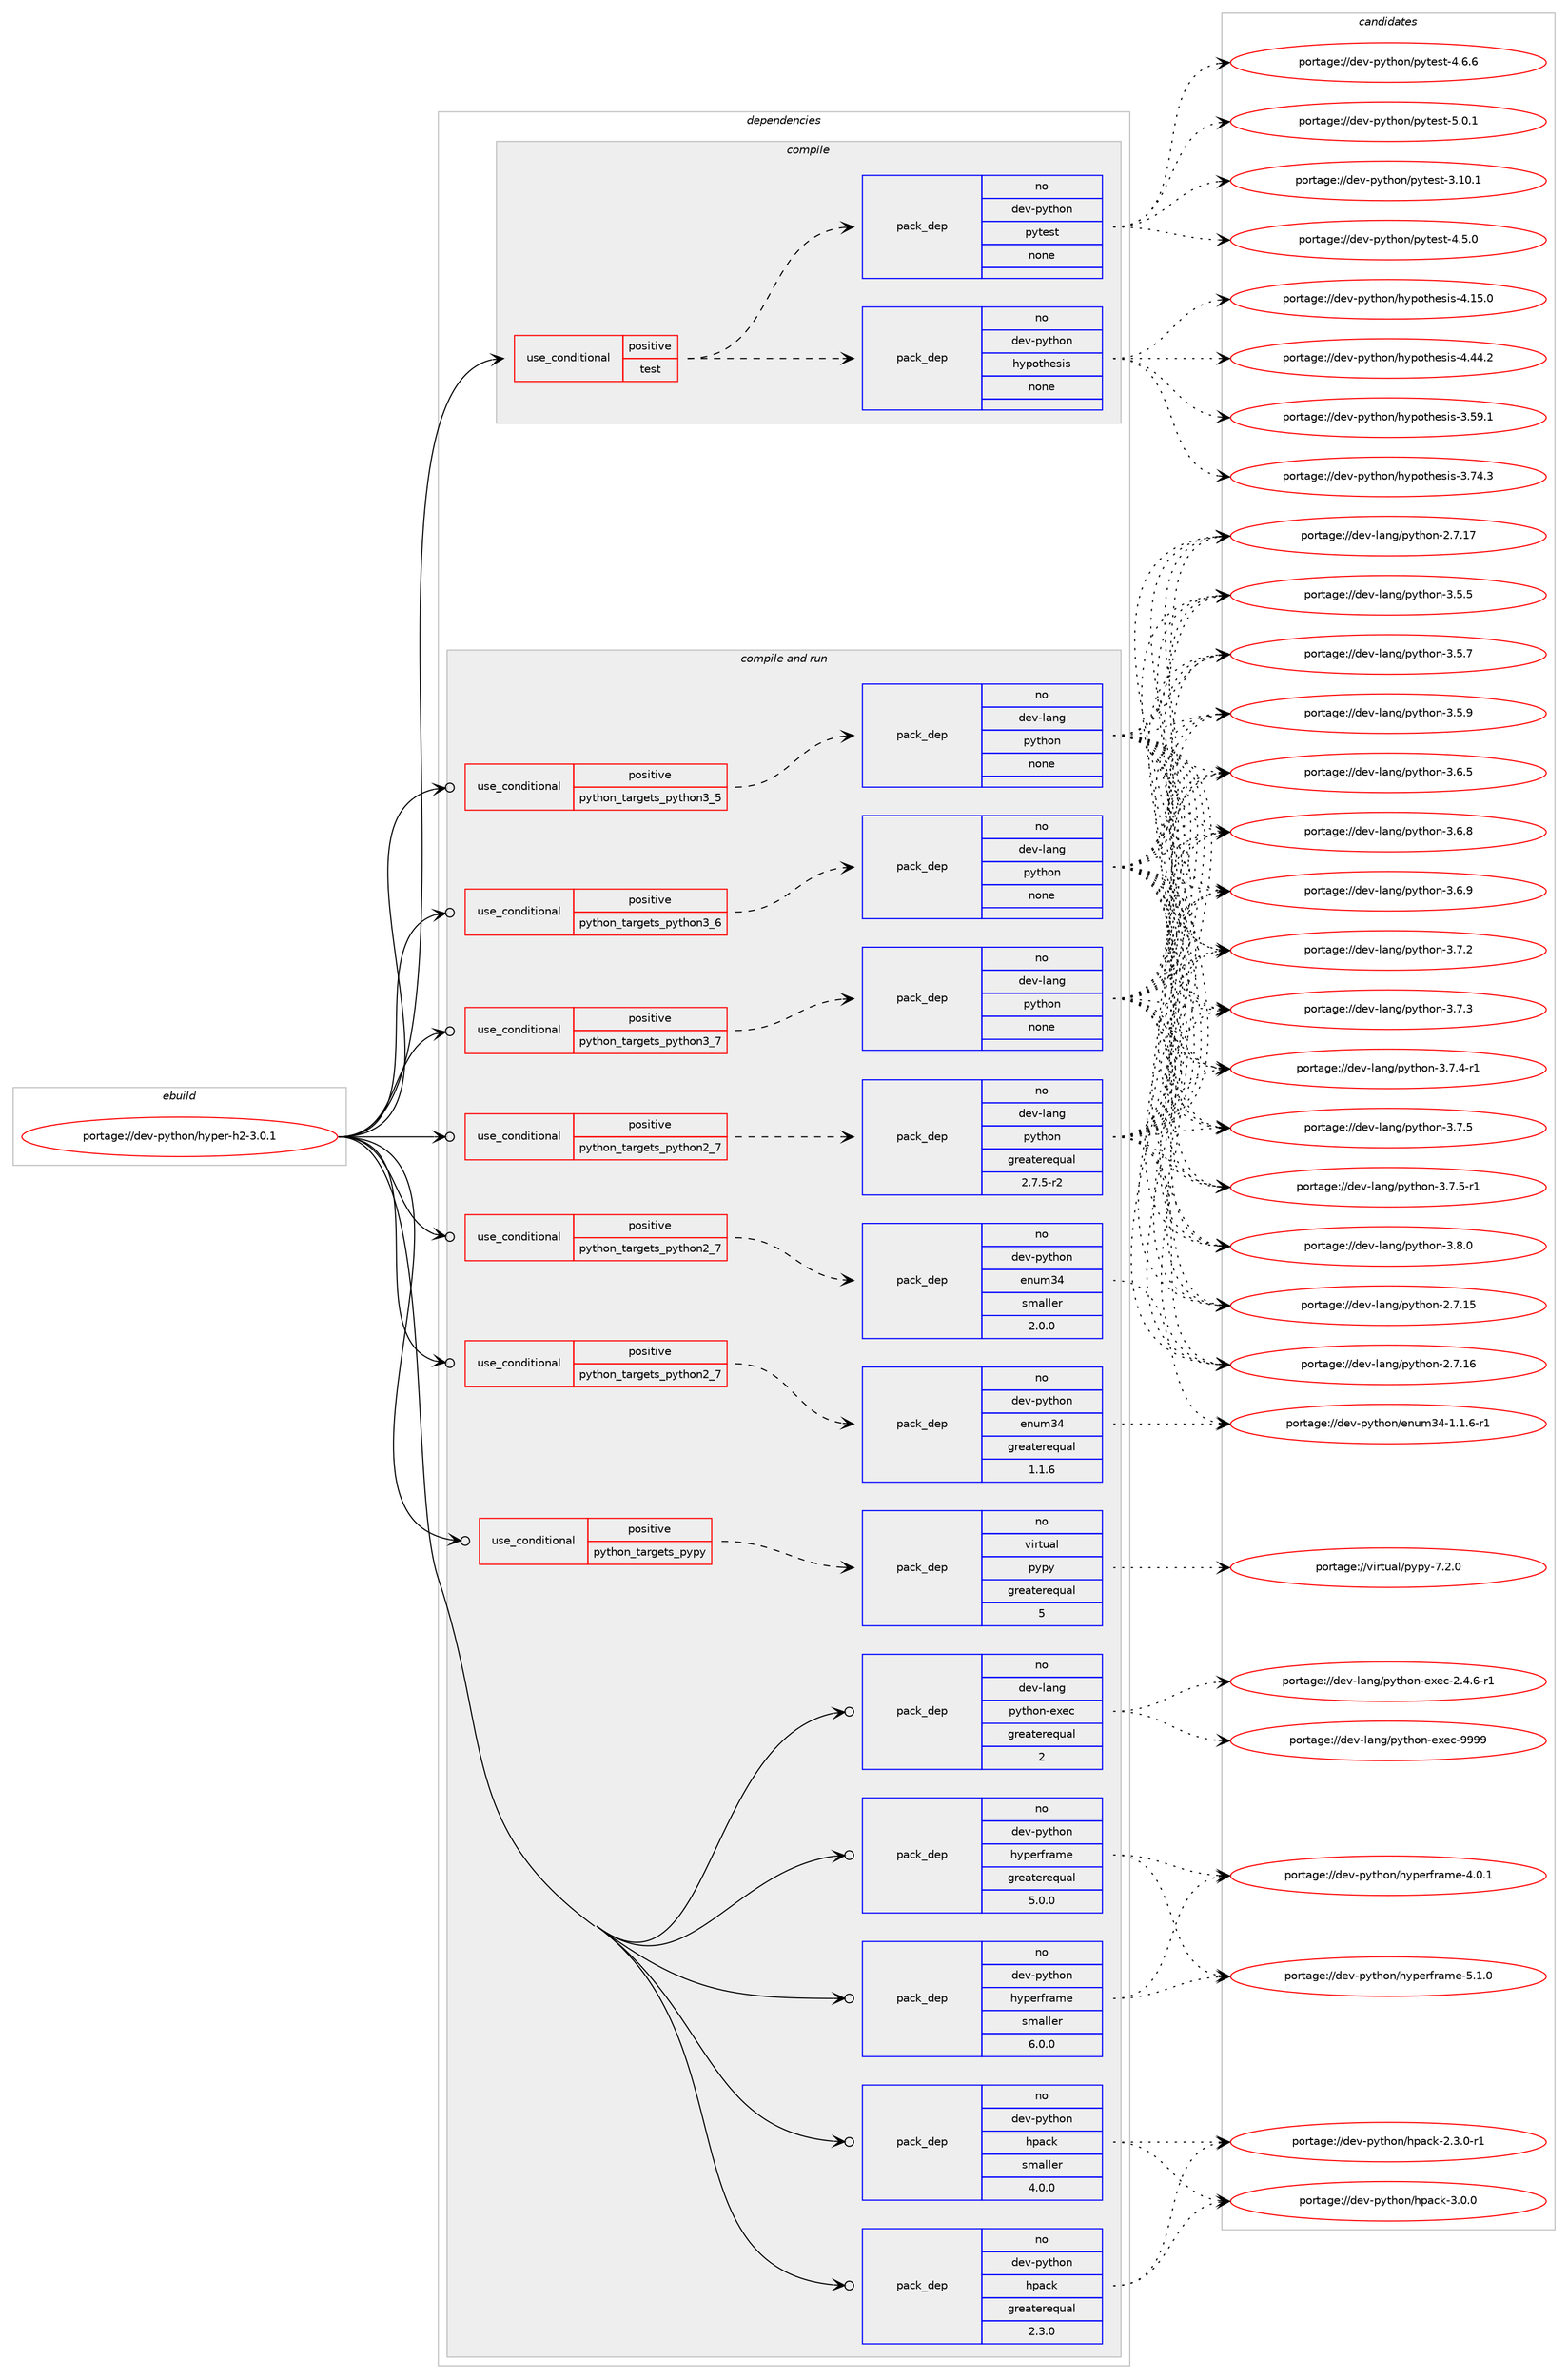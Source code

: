 digraph prolog {

# *************
# Graph options
# *************

newrank=true;
concentrate=true;
compound=true;
graph [rankdir=LR,fontname=Helvetica,fontsize=10,ranksep=1.5];#, ranksep=2.5, nodesep=0.2];
edge  [arrowhead=vee];
node  [fontname=Helvetica,fontsize=10];

# **********
# The ebuild
# **********

subgraph cluster_leftcol {
color=gray;
rank=same;
label=<<i>ebuild</i>>;
id [label="portage://dev-python/hyper-h2-3.0.1", color=red, width=4, href="../dev-python/hyper-h2-3.0.1.svg"];
}

# ****************
# The dependencies
# ****************

subgraph cluster_midcol {
color=gray;
label=<<i>dependencies</i>>;
subgraph cluster_compile {
fillcolor="#eeeeee";
style=filled;
label=<<i>compile</i>>;
subgraph cond29880 {
dependency143688 [label=<<TABLE BORDER="0" CELLBORDER="1" CELLSPACING="0" CELLPADDING="4"><TR><TD ROWSPAN="3" CELLPADDING="10">use_conditional</TD></TR><TR><TD>positive</TD></TR><TR><TD>test</TD></TR></TABLE>>, shape=none, color=red];
subgraph pack110488 {
dependency143689 [label=<<TABLE BORDER="0" CELLBORDER="1" CELLSPACING="0" CELLPADDING="4" WIDTH="220"><TR><TD ROWSPAN="6" CELLPADDING="30">pack_dep</TD></TR><TR><TD WIDTH="110">no</TD></TR><TR><TD>dev-python</TD></TR><TR><TD>hypothesis</TD></TR><TR><TD>none</TD></TR><TR><TD></TD></TR></TABLE>>, shape=none, color=blue];
}
dependency143688:e -> dependency143689:w [weight=20,style="dashed",arrowhead="vee"];
subgraph pack110489 {
dependency143690 [label=<<TABLE BORDER="0" CELLBORDER="1" CELLSPACING="0" CELLPADDING="4" WIDTH="220"><TR><TD ROWSPAN="6" CELLPADDING="30">pack_dep</TD></TR><TR><TD WIDTH="110">no</TD></TR><TR><TD>dev-python</TD></TR><TR><TD>pytest</TD></TR><TR><TD>none</TD></TR><TR><TD></TD></TR></TABLE>>, shape=none, color=blue];
}
dependency143688:e -> dependency143690:w [weight=20,style="dashed",arrowhead="vee"];
}
id:e -> dependency143688:w [weight=20,style="solid",arrowhead="vee"];
}
subgraph cluster_compileandrun {
fillcolor="#eeeeee";
style=filled;
label=<<i>compile and run</i>>;
subgraph cond29881 {
dependency143691 [label=<<TABLE BORDER="0" CELLBORDER="1" CELLSPACING="0" CELLPADDING="4"><TR><TD ROWSPAN="3" CELLPADDING="10">use_conditional</TD></TR><TR><TD>positive</TD></TR><TR><TD>python_targets_pypy</TD></TR></TABLE>>, shape=none, color=red];
subgraph pack110490 {
dependency143692 [label=<<TABLE BORDER="0" CELLBORDER="1" CELLSPACING="0" CELLPADDING="4" WIDTH="220"><TR><TD ROWSPAN="6" CELLPADDING="30">pack_dep</TD></TR><TR><TD WIDTH="110">no</TD></TR><TR><TD>virtual</TD></TR><TR><TD>pypy</TD></TR><TR><TD>greaterequal</TD></TR><TR><TD>5</TD></TR></TABLE>>, shape=none, color=blue];
}
dependency143691:e -> dependency143692:w [weight=20,style="dashed",arrowhead="vee"];
}
id:e -> dependency143691:w [weight=20,style="solid",arrowhead="odotvee"];
subgraph cond29882 {
dependency143693 [label=<<TABLE BORDER="0" CELLBORDER="1" CELLSPACING="0" CELLPADDING="4"><TR><TD ROWSPAN="3" CELLPADDING="10">use_conditional</TD></TR><TR><TD>positive</TD></TR><TR><TD>python_targets_python2_7</TD></TR></TABLE>>, shape=none, color=red];
subgraph pack110491 {
dependency143694 [label=<<TABLE BORDER="0" CELLBORDER="1" CELLSPACING="0" CELLPADDING="4" WIDTH="220"><TR><TD ROWSPAN="6" CELLPADDING="30">pack_dep</TD></TR><TR><TD WIDTH="110">no</TD></TR><TR><TD>dev-lang</TD></TR><TR><TD>python</TD></TR><TR><TD>greaterequal</TD></TR><TR><TD>2.7.5-r2</TD></TR></TABLE>>, shape=none, color=blue];
}
dependency143693:e -> dependency143694:w [weight=20,style="dashed",arrowhead="vee"];
}
id:e -> dependency143693:w [weight=20,style="solid",arrowhead="odotvee"];
subgraph cond29883 {
dependency143695 [label=<<TABLE BORDER="0" CELLBORDER="1" CELLSPACING="0" CELLPADDING="4"><TR><TD ROWSPAN="3" CELLPADDING="10">use_conditional</TD></TR><TR><TD>positive</TD></TR><TR><TD>python_targets_python2_7</TD></TR></TABLE>>, shape=none, color=red];
subgraph pack110492 {
dependency143696 [label=<<TABLE BORDER="0" CELLBORDER="1" CELLSPACING="0" CELLPADDING="4" WIDTH="220"><TR><TD ROWSPAN="6" CELLPADDING="30">pack_dep</TD></TR><TR><TD WIDTH="110">no</TD></TR><TR><TD>dev-python</TD></TR><TR><TD>enum34</TD></TR><TR><TD>greaterequal</TD></TR><TR><TD>1.1.6</TD></TR></TABLE>>, shape=none, color=blue];
}
dependency143695:e -> dependency143696:w [weight=20,style="dashed",arrowhead="vee"];
}
id:e -> dependency143695:w [weight=20,style="solid",arrowhead="odotvee"];
subgraph cond29884 {
dependency143697 [label=<<TABLE BORDER="0" CELLBORDER="1" CELLSPACING="0" CELLPADDING="4"><TR><TD ROWSPAN="3" CELLPADDING="10">use_conditional</TD></TR><TR><TD>positive</TD></TR><TR><TD>python_targets_python2_7</TD></TR></TABLE>>, shape=none, color=red];
subgraph pack110493 {
dependency143698 [label=<<TABLE BORDER="0" CELLBORDER="1" CELLSPACING="0" CELLPADDING="4" WIDTH="220"><TR><TD ROWSPAN="6" CELLPADDING="30">pack_dep</TD></TR><TR><TD WIDTH="110">no</TD></TR><TR><TD>dev-python</TD></TR><TR><TD>enum34</TD></TR><TR><TD>smaller</TD></TR><TR><TD>2.0.0</TD></TR></TABLE>>, shape=none, color=blue];
}
dependency143697:e -> dependency143698:w [weight=20,style="dashed",arrowhead="vee"];
}
id:e -> dependency143697:w [weight=20,style="solid",arrowhead="odotvee"];
subgraph cond29885 {
dependency143699 [label=<<TABLE BORDER="0" CELLBORDER="1" CELLSPACING="0" CELLPADDING="4"><TR><TD ROWSPAN="3" CELLPADDING="10">use_conditional</TD></TR><TR><TD>positive</TD></TR><TR><TD>python_targets_python3_5</TD></TR></TABLE>>, shape=none, color=red];
subgraph pack110494 {
dependency143700 [label=<<TABLE BORDER="0" CELLBORDER="1" CELLSPACING="0" CELLPADDING="4" WIDTH="220"><TR><TD ROWSPAN="6" CELLPADDING="30">pack_dep</TD></TR><TR><TD WIDTH="110">no</TD></TR><TR><TD>dev-lang</TD></TR><TR><TD>python</TD></TR><TR><TD>none</TD></TR><TR><TD></TD></TR></TABLE>>, shape=none, color=blue];
}
dependency143699:e -> dependency143700:w [weight=20,style="dashed",arrowhead="vee"];
}
id:e -> dependency143699:w [weight=20,style="solid",arrowhead="odotvee"];
subgraph cond29886 {
dependency143701 [label=<<TABLE BORDER="0" CELLBORDER="1" CELLSPACING="0" CELLPADDING="4"><TR><TD ROWSPAN="3" CELLPADDING="10">use_conditional</TD></TR><TR><TD>positive</TD></TR><TR><TD>python_targets_python3_6</TD></TR></TABLE>>, shape=none, color=red];
subgraph pack110495 {
dependency143702 [label=<<TABLE BORDER="0" CELLBORDER="1" CELLSPACING="0" CELLPADDING="4" WIDTH="220"><TR><TD ROWSPAN="6" CELLPADDING="30">pack_dep</TD></TR><TR><TD WIDTH="110">no</TD></TR><TR><TD>dev-lang</TD></TR><TR><TD>python</TD></TR><TR><TD>none</TD></TR><TR><TD></TD></TR></TABLE>>, shape=none, color=blue];
}
dependency143701:e -> dependency143702:w [weight=20,style="dashed",arrowhead="vee"];
}
id:e -> dependency143701:w [weight=20,style="solid",arrowhead="odotvee"];
subgraph cond29887 {
dependency143703 [label=<<TABLE BORDER="0" CELLBORDER="1" CELLSPACING="0" CELLPADDING="4"><TR><TD ROWSPAN="3" CELLPADDING="10">use_conditional</TD></TR><TR><TD>positive</TD></TR><TR><TD>python_targets_python3_7</TD></TR></TABLE>>, shape=none, color=red];
subgraph pack110496 {
dependency143704 [label=<<TABLE BORDER="0" CELLBORDER="1" CELLSPACING="0" CELLPADDING="4" WIDTH="220"><TR><TD ROWSPAN="6" CELLPADDING="30">pack_dep</TD></TR><TR><TD WIDTH="110">no</TD></TR><TR><TD>dev-lang</TD></TR><TR><TD>python</TD></TR><TR><TD>none</TD></TR><TR><TD></TD></TR></TABLE>>, shape=none, color=blue];
}
dependency143703:e -> dependency143704:w [weight=20,style="dashed",arrowhead="vee"];
}
id:e -> dependency143703:w [weight=20,style="solid",arrowhead="odotvee"];
subgraph pack110497 {
dependency143705 [label=<<TABLE BORDER="0" CELLBORDER="1" CELLSPACING="0" CELLPADDING="4" WIDTH="220"><TR><TD ROWSPAN="6" CELLPADDING="30">pack_dep</TD></TR><TR><TD WIDTH="110">no</TD></TR><TR><TD>dev-lang</TD></TR><TR><TD>python-exec</TD></TR><TR><TD>greaterequal</TD></TR><TR><TD>2</TD></TR></TABLE>>, shape=none, color=blue];
}
id:e -> dependency143705:w [weight=20,style="solid",arrowhead="odotvee"];
subgraph pack110498 {
dependency143706 [label=<<TABLE BORDER="0" CELLBORDER="1" CELLSPACING="0" CELLPADDING="4" WIDTH="220"><TR><TD ROWSPAN="6" CELLPADDING="30">pack_dep</TD></TR><TR><TD WIDTH="110">no</TD></TR><TR><TD>dev-python</TD></TR><TR><TD>hpack</TD></TR><TR><TD>greaterequal</TD></TR><TR><TD>2.3.0</TD></TR></TABLE>>, shape=none, color=blue];
}
id:e -> dependency143706:w [weight=20,style="solid",arrowhead="odotvee"];
subgraph pack110499 {
dependency143707 [label=<<TABLE BORDER="0" CELLBORDER="1" CELLSPACING="0" CELLPADDING="4" WIDTH="220"><TR><TD ROWSPAN="6" CELLPADDING="30">pack_dep</TD></TR><TR><TD WIDTH="110">no</TD></TR><TR><TD>dev-python</TD></TR><TR><TD>hpack</TD></TR><TR><TD>smaller</TD></TR><TR><TD>4.0.0</TD></TR></TABLE>>, shape=none, color=blue];
}
id:e -> dependency143707:w [weight=20,style="solid",arrowhead="odotvee"];
subgraph pack110500 {
dependency143708 [label=<<TABLE BORDER="0" CELLBORDER="1" CELLSPACING="0" CELLPADDING="4" WIDTH="220"><TR><TD ROWSPAN="6" CELLPADDING="30">pack_dep</TD></TR><TR><TD WIDTH="110">no</TD></TR><TR><TD>dev-python</TD></TR><TR><TD>hyperframe</TD></TR><TR><TD>greaterequal</TD></TR><TR><TD>5.0.0</TD></TR></TABLE>>, shape=none, color=blue];
}
id:e -> dependency143708:w [weight=20,style="solid",arrowhead="odotvee"];
subgraph pack110501 {
dependency143709 [label=<<TABLE BORDER="0" CELLBORDER="1" CELLSPACING="0" CELLPADDING="4" WIDTH="220"><TR><TD ROWSPAN="6" CELLPADDING="30">pack_dep</TD></TR><TR><TD WIDTH="110">no</TD></TR><TR><TD>dev-python</TD></TR><TR><TD>hyperframe</TD></TR><TR><TD>smaller</TD></TR><TR><TD>6.0.0</TD></TR></TABLE>>, shape=none, color=blue];
}
id:e -> dependency143709:w [weight=20,style="solid",arrowhead="odotvee"];
}
subgraph cluster_run {
fillcolor="#eeeeee";
style=filled;
label=<<i>run</i>>;
}
}

# **************
# The candidates
# **************

subgraph cluster_choices {
rank=same;
color=gray;
label=<<i>candidates</i>>;

subgraph choice110488 {
color=black;
nodesep=1;
choiceportage100101118451121211161041111104710412111211111610410111510511545514653574649 [label="portage://dev-python/hypothesis-3.59.1", color=red, width=4,href="../dev-python/hypothesis-3.59.1.svg"];
choiceportage100101118451121211161041111104710412111211111610410111510511545514655524651 [label="portage://dev-python/hypothesis-3.74.3", color=red, width=4,href="../dev-python/hypothesis-3.74.3.svg"];
choiceportage100101118451121211161041111104710412111211111610410111510511545524649534648 [label="portage://dev-python/hypothesis-4.15.0", color=red, width=4,href="../dev-python/hypothesis-4.15.0.svg"];
choiceportage100101118451121211161041111104710412111211111610410111510511545524652524650 [label="portage://dev-python/hypothesis-4.44.2", color=red, width=4,href="../dev-python/hypothesis-4.44.2.svg"];
dependency143689:e -> choiceportage100101118451121211161041111104710412111211111610410111510511545514653574649:w [style=dotted,weight="100"];
dependency143689:e -> choiceportage100101118451121211161041111104710412111211111610410111510511545514655524651:w [style=dotted,weight="100"];
dependency143689:e -> choiceportage100101118451121211161041111104710412111211111610410111510511545524649534648:w [style=dotted,weight="100"];
dependency143689:e -> choiceportage100101118451121211161041111104710412111211111610410111510511545524652524650:w [style=dotted,weight="100"];
}
subgraph choice110489 {
color=black;
nodesep=1;
choiceportage100101118451121211161041111104711212111610111511645514649484649 [label="portage://dev-python/pytest-3.10.1", color=red, width=4,href="../dev-python/pytest-3.10.1.svg"];
choiceportage1001011184511212111610411111047112121116101115116455246534648 [label="portage://dev-python/pytest-4.5.0", color=red, width=4,href="../dev-python/pytest-4.5.0.svg"];
choiceportage1001011184511212111610411111047112121116101115116455246544654 [label="portage://dev-python/pytest-4.6.6", color=red, width=4,href="../dev-python/pytest-4.6.6.svg"];
choiceportage1001011184511212111610411111047112121116101115116455346484649 [label="portage://dev-python/pytest-5.0.1", color=red, width=4,href="../dev-python/pytest-5.0.1.svg"];
dependency143690:e -> choiceportage100101118451121211161041111104711212111610111511645514649484649:w [style=dotted,weight="100"];
dependency143690:e -> choiceportage1001011184511212111610411111047112121116101115116455246534648:w [style=dotted,weight="100"];
dependency143690:e -> choiceportage1001011184511212111610411111047112121116101115116455246544654:w [style=dotted,weight="100"];
dependency143690:e -> choiceportage1001011184511212111610411111047112121116101115116455346484649:w [style=dotted,weight="100"];
}
subgraph choice110490 {
color=black;
nodesep=1;
choiceportage1181051141161179710847112121112121455546504648 [label="portage://virtual/pypy-7.2.0", color=red, width=4,href="../virtual/pypy-7.2.0.svg"];
dependency143692:e -> choiceportage1181051141161179710847112121112121455546504648:w [style=dotted,weight="100"];
}
subgraph choice110491 {
color=black;
nodesep=1;
choiceportage10010111845108971101034711212111610411111045504655464953 [label="portage://dev-lang/python-2.7.15", color=red, width=4,href="../dev-lang/python-2.7.15.svg"];
choiceportage10010111845108971101034711212111610411111045504655464954 [label="portage://dev-lang/python-2.7.16", color=red, width=4,href="../dev-lang/python-2.7.16.svg"];
choiceportage10010111845108971101034711212111610411111045504655464955 [label="portage://dev-lang/python-2.7.17", color=red, width=4,href="../dev-lang/python-2.7.17.svg"];
choiceportage100101118451089711010347112121116104111110455146534653 [label="portage://dev-lang/python-3.5.5", color=red, width=4,href="../dev-lang/python-3.5.5.svg"];
choiceportage100101118451089711010347112121116104111110455146534655 [label="portage://dev-lang/python-3.5.7", color=red, width=4,href="../dev-lang/python-3.5.7.svg"];
choiceportage100101118451089711010347112121116104111110455146534657 [label="portage://dev-lang/python-3.5.9", color=red, width=4,href="../dev-lang/python-3.5.9.svg"];
choiceportage100101118451089711010347112121116104111110455146544653 [label="portage://dev-lang/python-3.6.5", color=red, width=4,href="../dev-lang/python-3.6.5.svg"];
choiceportage100101118451089711010347112121116104111110455146544656 [label="portage://dev-lang/python-3.6.8", color=red, width=4,href="../dev-lang/python-3.6.8.svg"];
choiceportage100101118451089711010347112121116104111110455146544657 [label="portage://dev-lang/python-3.6.9", color=red, width=4,href="../dev-lang/python-3.6.9.svg"];
choiceportage100101118451089711010347112121116104111110455146554650 [label="portage://dev-lang/python-3.7.2", color=red, width=4,href="../dev-lang/python-3.7.2.svg"];
choiceportage100101118451089711010347112121116104111110455146554651 [label="portage://dev-lang/python-3.7.3", color=red, width=4,href="../dev-lang/python-3.7.3.svg"];
choiceportage1001011184510897110103471121211161041111104551465546524511449 [label="portage://dev-lang/python-3.7.4-r1", color=red, width=4,href="../dev-lang/python-3.7.4-r1.svg"];
choiceportage100101118451089711010347112121116104111110455146554653 [label="portage://dev-lang/python-3.7.5", color=red, width=4,href="../dev-lang/python-3.7.5.svg"];
choiceportage1001011184510897110103471121211161041111104551465546534511449 [label="portage://dev-lang/python-3.7.5-r1", color=red, width=4,href="../dev-lang/python-3.7.5-r1.svg"];
choiceportage100101118451089711010347112121116104111110455146564648 [label="portage://dev-lang/python-3.8.0", color=red, width=4,href="../dev-lang/python-3.8.0.svg"];
dependency143694:e -> choiceportage10010111845108971101034711212111610411111045504655464953:w [style=dotted,weight="100"];
dependency143694:e -> choiceportage10010111845108971101034711212111610411111045504655464954:w [style=dotted,weight="100"];
dependency143694:e -> choiceportage10010111845108971101034711212111610411111045504655464955:w [style=dotted,weight="100"];
dependency143694:e -> choiceportage100101118451089711010347112121116104111110455146534653:w [style=dotted,weight="100"];
dependency143694:e -> choiceportage100101118451089711010347112121116104111110455146534655:w [style=dotted,weight="100"];
dependency143694:e -> choiceportage100101118451089711010347112121116104111110455146534657:w [style=dotted,weight="100"];
dependency143694:e -> choiceportage100101118451089711010347112121116104111110455146544653:w [style=dotted,weight="100"];
dependency143694:e -> choiceportage100101118451089711010347112121116104111110455146544656:w [style=dotted,weight="100"];
dependency143694:e -> choiceportage100101118451089711010347112121116104111110455146544657:w [style=dotted,weight="100"];
dependency143694:e -> choiceportage100101118451089711010347112121116104111110455146554650:w [style=dotted,weight="100"];
dependency143694:e -> choiceportage100101118451089711010347112121116104111110455146554651:w [style=dotted,weight="100"];
dependency143694:e -> choiceportage1001011184510897110103471121211161041111104551465546524511449:w [style=dotted,weight="100"];
dependency143694:e -> choiceportage100101118451089711010347112121116104111110455146554653:w [style=dotted,weight="100"];
dependency143694:e -> choiceportage1001011184510897110103471121211161041111104551465546534511449:w [style=dotted,weight="100"];
dependency143694:e -> choiceportage100101118451089711010347112121116104111110455146564648:w [style=dotted,weight="100"];
}
subgraph choice110492 {
color=black;
nodesep=1;
choiceportage100101118451121211161041111104710111011710951524549464946544511449 [label="portage://dev-python/enum34-1.1.6-r1", color=red, width=4,href="../dev-python/enum34-1.1.6-r1.svg"];
dependency143696:e -> choiceportage100101118451121211161041111104710111011710951524549464946544511449:w [style=dotted,weight="100"];
}
subgraph choice110493 {
color=black;
nodesep=1;
choiceportage100101118451121211161041111104710111011710951524549464946544511449 [label="portage://dev-python/enum34-1.1.6-r1", color=red, width=4,href="../dev-python/enum34-1.1.6-r1.svg"];
dependency143698:e -> choiceportage100101118451121211161041111104710111011710951524549464946544511449:w [style=dotted,weight="100"];
}
subgraph choice110494 {
color=black;
nodesep=1;
choiceportage10010111845108971101034711212111610411111045504655464953 [label="portage://dev-lang/python-2.7.15", color=red, width=4,href="../dev-lang/python-2.7.15.svg"];
choiceportage10010111845108971101034711212111610411111045504655464954 [label="portage://dev-lang/python-2.7.16", color=red, width=4,href="../dev-lang/python-2.7.16.svg"];
choiceportage10010111845108971101034711212111610411111045504655464955 [label="portage://dev-lang/python-2.7.17", color=red, width=4,href="../dev-lang/python-2.7.17.svg"];
choiceportage100101118451089711010347112121116104111110455146534653 [label="portage://dev-lang/python-3.5.5", color=red, width=4,href="../dev-lang/python-3.5.5.svg"];
choiceportage100101118451089711010347112121116104111110455146534655 [label="portage://dev-lang/python-3.5.7", color=red, width=4,href="../dev-lang/python-3.5.7.svg"];
choiceportage100101118451089711010347112121116104111110455146534657 [label="portage://dev-lang/python-3.5.9", color=red, width=4,href="../dev-lang/python-3.5.9.svg"];
choiceportage100101118451089711010347112121116104111110455146544653 [label="portage://dev-lang/python-3.6.5", color=red, width=4,href="../dev-lang/python-3.6.5.svg"];
choiceportage100101118451089711010347112121116104111110455146544656 [label="portage://dev-lang/python-3.6.8", color=red, width=4,href="../dev-lang/python-3.6.8.svg"];
choiceportage100101118451089711010347112121116104111110455146544657 [label="portage://dev-lang/python-3.6.9", color=red, width=4,href="../dev-lang/python-3.6.9.svg"];
choiceportage100101118451089711010347112121116104111110455146554650 [label="portage://dev-lang/python-3.7.2", color=red, width=4,href="../dev-lang/python-3.7.2.svg"];
choiceportage100101118451089711010347112121116104111110455146554651 [label="portage://dev-lang/python-3.7.3", color=red, width=4,href="../dev-lang/python-3.7.3.svg"];
choiceportage1001011184510897110103471121211161041111104551465546524511449 [label="portage://dev-lang/python-3.7.4-r1", color=red, width=4,href="../dev-lang/python-3.7.4-r1.svg"];
choiceportage100101118451089711010347112121116104111110455146554653 [label="portage://dev-lang/python-3.7.5", color=red, width=4,href="../dev-lang/python-3.7.5.svg"];
choiceportage1001011184510897110103471121211161041111104551465546534511449 [label="portage://dev-lang/python-3.7.5-r1", color=red, width=4,href="../dev-lang/python-3.7.5-r1.svg"];
choiceportage100101118451089711010347112121116104111110455146564648 [label="portage://dev-lang/python-3.8.0", color=red, width=4,href="../dev-lang/python-3.8.0.svg"];
dependency143700:e -> choiceportage10010111845108971101034711212111610411111045504655464953:w [style=dotted,weight="100"];
dependency143700:e -> choiceportage10010111845108971101034711212111610411111045504655464954:w [style=dotted,weight="100"];
dependency143700:e -> choiceportage10010111845108971101034711212111610411111045504655464955:w [style=dotted,weight="100"];
dependency143700:e -> choiceportage100101118451089711010347112121116104111110455146534653:w [style=dotted,weight="100"];
dependency143700:e -> choiceportage100101118451089711010347112121116104111110455146534655:w [style=dotted,weight="100"];
dependency143700:e -> choiceportage100101118451089711010347112121116104111110455146534657:w [style=dotted,weight="100"];
dependency143700:e -> choiceportage100101118451089711010347112121116104111110455146544653:w [style=dotted,weight="100"];
dependency143700:e -> choiceportage100101118451089711010347112121116104111110455146544656:w [style=dotted,weight="100"];
dependency143700:e -> choiceportage100101118451089711010347112121116104111110455146544657:w [style=dotted,weight="100"];
dependency143700:e -> choiceportage100101118451089711010347112121116104111110455146554650:w [style=dotted,weight="100"];
dependency143700:e -> choiceportage100101118451089711010347112121116104111110455146554651:w [style=dotted,weight="100"];
dependency143700:e -> choiceportage1001011184510897110103471121211161041111104551465546524511449:w [style=dotted,weight="100"];
dependency143700:e -> choiceportage100101118451089711010347112121116104111110455146554653:w [style=dotted,weight="100"];
dependency143700:e -> choiceportage1001011184510897110103471121211161041111104551465546534511449:w [style=dotted,weight="100"];
dependency143700:e -> choiceportage100101118451089711010347112121116104111110455146564648:w [style=dotted,weight="100"];
}
subgraph choice110495 {
color=black;
nodesep=1;
choiceportage10010111845108971101034711212111610411111045504655464953 [label="portage://dev-lang/python-2.7.15", color=red, width=4,href="../dev-lang/python-2.7.15.svg"];
choiceportage10010111845108971101034711212111610411111045504655464954 [label="portage://dev-lang/python-2.7.16", color=red, width=4,href="../dev-lang/python-2.7.16.svg"];
choiceportage10010111845108971101034711212111610411111045504655464955 [label="portage://dev-lang/python-2.7.17", color=red, width=4,href="../dev-lang/python-2.7.17.svg"];
choiceportage100101118451089711010347112121116104111110455146534653 [label="portage://dev-lang/python-3.5.5", color=red, width=4,href="../dev-lang/python-3.5.5.svg"];
choiceportage100101118451089711010347112121116104111110455146534655 [label="portage://dev-lang/python-3.5.7", color=red, width=4,href="../dev-lang/python-3.5.7.svg"];
choiceportage100101118451089711010347112121116104111110455146534657 [label="portage://dev-lang/python-3.5.9", color=red, width=4,href="../dev-lang/python-3.5.9.svg"];
choiceportage100101118451089711010347112121116104111110455146544653 [label="portage://dev-lang/python-3.6.5", color=red, width=4,href="../dev-lang/python-3.6.5.svg"];
choiceportage100101118451089711010347112121116104111110455146544656 [label="portage://dev-lang/python-3.6.8", color=red, width=4,href="../dev-lang/python-3.6.8.svg"];
choiceportage100101118451089711010347112121116104111110455146544657 [label="portage://dev-lang/python-3.6.9", color=red, width=4,href="../dev-lang/python-3.6.9.svg"];
choiceportage100101118451089711010347112121116104111110455146554650 [label="portage://dev-lang/python-3.7.2", color=red, width=4,href="../dev-lang/python-3.7.2.svg"];
choiceportage100101118451089711010347112121116104111110455146554651 [label="portage://dev-lang/python-3.7.3", color=red, width=4,href="../dev-lang/python-3.7.3.svg"];
choiceportage1001011184510897110103471121211161041111104551465546524511449 [label="portage://dev-lang/python-3.7.4-r1", color=red, width=4,href="../dev-lang/python-3.7.4-r1.svg"];
choiceportage100101118451089711010347112121116104111110455146554653 [label="portage://dev-lang/python-3.7.5", color=red, width=4,href="../dev-lang/python-3.7.5.svg"];
choiceportage1001011184510897110103471121211161041111104551465546534511449 [label="portage://dev-lang/python-3.7.5-r1", color=red, width=4,href="../dev-lang/python-3.7.5-r1.svg"];
choiceportage100101118451089711010347112121116104111110455146564648 [label="portage://dev-lang/python-3.8.0", color=red, width=4,href="../dev-lang/python-3.8.0.svg"];
dependency143702:e -> choiceportage10010111845108971101034711212111610411111045504655464953:w [style=dotted,weight="100"];
dependency143702:e -> choiceportage10010111845108971101034711212111610411111045504655464954:w [style=dotted,weight="100"];
dependency143702:e -> choiceportage10010111845108971101034711212111610411111045504655464955:w [style=dotted,weight="100"];
dependency143702:e -> choiceportage100101118451089711010347112121116104111110455146534653:w [style=dotted,weight="100"];
dependency143702:e -> choiceportage100101118451089711010347112121116104111110455146534655:w [style=dotted,weight="100"];
dependency143702:e -> choiceportage100101118451089711010347112121116104111110455146534657:w [style=dotted,weight="100"];
dependency143702:e -> choiceportage100101118451089711010347112121116104111110455146544653:w [style=dotted,weight="100"];
dependency143702:e -> choiceportage100101118451089711010347112121116104111110455146544656:w [style=dotted,weight="100"];
dependency143702:e -> choiceportage100101118451089711010347112121116104111110455146544657:w [style=dotted,weight="100"];
dependency143702:e -> choiceportage100101118451089711010347112121116104111110455146554650:w [style=dotted,weight="100"];
dependency143702:e -> choiceportage100101118451089711010347112121116104111110455146554651:w [style=dotted,weight="100"];
dependency143702:e -> choiceportage1001011184510897110103471121211161041111104551465546524511449:w [style=dotted,weight="100"];
dependency143702:e -> choiceportage100101118451089711010347112121116104111110455146554653:w [style=dotted,weight="100"];
dependency143702:e -> choiceportage1001011184510897110103471121211161041111104551465546534511449:w [style=dotted,weight="100"];
dependency143702:e -> choiceportage100101118451089711010347112121116104111110455146564648:w [style=dotted,weight="100"];
}
subgraph choice110496 {
color=black;
nodesep=1;
choiceportage10010111845108971101034711212111610411111045504655464953 [label="portage://dev-lang/python-2.7.15", color=red, width=4,href="../dev-lang/python-2.7.15.svg"];
choiceportage10010111845108971101034711212111610411111045504655464954 [label="portage://dev-lang/python-2.7.16", color=red, width=4,href="../dev-lang/python-2.7.16.svg"];
choiceportage10010111845108971101034711212111610411111045504655464955 [label="portage://dev-lang/python-2.7.17", color=red, width=4,href="../dev-lang/python-2.7.17.svg"];
choiceportage100101118451089711010347112121116104111110455146534653 [label="portage://dev-lang/python-3.5.5", color=red, width=4,href="../dev-lang/python-3.5.5.svg"];
choiceportage100101118451089711010347112121116104111110455146534655 [label="portage://dev-lang/python-3.5.7", color=red, width=4,href="../dev-lang/python-3.5.7.svg"];
choiceportage100101118451089711010347112121116104111110455146534657 [label="portage://dev-lang/python-3.5.9", color=red, width=4,href="../dev-lang/python-3.5.9.svg"];
choiceportage100101118451089711010347112121116104111110455146544653 [label="portage://dev-lang/python-3.6.5", color=red, width=4,href="../dev-lang/python-3.6.5.svg"];
choiceportage100101118451089711010347112121116104111110455146544656 [label="portage://dev-lang/python-3.6.8", color=red, width=4,href="../dev-lang/python-3.6.8.svg"];
choiceportage100101118451089711010347112121116104111110455146544657 [label="portage://dev-lang/python-3.6.9", color=red, width=4,href="../dev-lang/python-3.6.9.svg"];
choiceportage100101118451089711010347112121116104111110455146554650 [label="portage://dev-lang/python-3.7.2", color=red, width=4,href="../dev-lang/python-3.7.2.svg"];
choiceportage100101118451089711010347112121116104111110455146554651 [label="portage://dev-lang/python-3.7.3", color=red, width=4,href="../dev-lang/python-3.7.3.svg"];
choiceportage1001011184510897110103471121211161041111104551465546524511449 [label="portage://dev-lang/python-3.7.4-r1", color=red, width=4,href="../dev-lang/python-3.7.4-r1.svg"];
choiceportage100101118451089711010347112121116104111110455146554653 [label="portage://dev-lang/python-3.7.5", color=red, width=4,href="../dev-lang/python-3.7.5.svg"];
choiceportage1001011184510897110103471121211161041111104551465546534511449 [label="portage://dev-lang/python-3.7.5-r1", color=red, width=4,href="../dev-lang/python-3.7.5-r1.svg"];
choiceportage100101118451089711010347112121116104111110455146564648 [label="portage://dev-lang/python-3.8.0", color=red, width=4,href="../dev-lang/python-3.8.0.svg"];
dependency143704:e -> choiceportage10010111845108971101034711212111610411111045504655464953:w [style=dotted,weight="100"];
dependency143704:e -> choiceportage10010111845108971101034711212111610411111045504655464954:w [style=dotted,weight="100"];
dependency143704:e -> choiceportage10010111845108971101034711212111610411111045504655464955:w [style=dotted,weight="100"];
dependency143704:e -> choiceportage100101118451089711010347112121116104111110455146534653:w [style=dotted,weight="100"];
dependency143704:e -> choiceportage100101118451089711010347112121116104111110455146534655:w [style=dotted,weight="100"];
dependency143704:e -> choiceportage100101118451089711010347112121116104111110455146534657:w [style=dotted,weight="100"];
dependency143704:e -> choiceportage100101118451089711010347112121116104111110455146544653:w [style=dotted,weight="100"];
dependency143704:e -> choiceportage100101118451089711010347112121116104111110455146544656:w [style=dotted,weight="100"];
dependency143704:e -> choiceportage100101118451089711010347112121116104111110455146544657:w [style=dotted,weight="100"];
dependency143704:e -> choiceportage100101118451089711010347112121116104111110455146554650:w [style=dotted,weight="100"];
dependency143704:e -> choiceportage100101118451089711010347112121116104111110455146554651:w [style=dotted,weight="100"];
dependency143704:e -> choiceportage1001011184510897110103471121211161041111104551465546524511449:w [style=dotted,weight="100"];
dependency143704:e -> choiceportage100101118451089711010347112121116104111110455146554653:w [style=dotted,weight="100"];
dependency143704:e -> choiceportage1001011184510897110103471121211161041111104551465546534511449:w [style=dotted,weight="100"];
dependency143704:e -> choiceportage100101118451089711010347112121116104111110455146564648:w [style=dotted,weight="100"];
}
subgraph choice110497 {
color=black;
nodesep=1;
choiceportage10010111845108971101034711212111610411111045101120101994550465246544511449 [label="portage://dev-lang/python-exec-2.4.6-r1", color=red, width=4,href="../dev-lang/python-exec-2.4.6-r1.svg"];
choiceportage10010111845108971101034711212111610411111045101120101994557575757 [label="portage://dev-lang/python-exec-9999", color=red, width=4,href="../dev-lang/python-exec-9999.svg"];
dependency143705:e -> choiceportage10010111845108971101034711212111610411111045101120101994550465246544511449:w [style=dotted,weight="100"];
dependency143705:e -> choiceportage10010111845108971101034711212111610411111045101120101994557575757:w [style=dotted,weight="100"];
}
subgraph choice110498 {
color=black;
nodesep=1;
choiceportage100101118451121211161041111104710411297991074550465146484511449 [label="portage://dev-python/hpack-2.3.0-r1", color=red, width=4,href="../dev-python/hpack-2.3.0-r1.svg"];
choiceportage10010111845112121116104111110471041129799107455146484648 [label="portage://dev-python/hpack-3.0.0", color=red, width=4,href="../dev-python/hpack-3.0.0.svg"];
dependency143706:e -> choiceportage100101118451121211161041111104710411297991074550465146484511449:w [style=dotted,weight="100"];
dependency143706:e -> choiceportage10010111845112121116104111110471041129799107455146484648:w [style=dotted,weight="100"];
}
subgraph choice110499 {
color=black;
nodesep=1;
choiceportage100101118451121211161041111104710411297991074550465146484511449 [label="portage://dev-python/hpack-2.3.0-r1", color=red, width=4,href="../dev-python/hpack-2.3.0-r1.svg"];
choiceportage10010111845112121116104111110471041129799107455146484648 [label="portage://dev-python/hpack-3.0.0", color=red, width=4,href="../dev-python/hpack-3.0.0.svg"];
dependency143707:e -> choiceportage100101118451121211161041111104710411297991074550465146484511449:w [style=dotted,weight="100"];
dependency143707:e -> choiceportage10010111845112121116104111110471041129799107455146484648:w [style=dotted,weight="100"];
}
subgraph choice110500 {
color=black;
nodesep=1;
choiceportage100101118451121211161041111104710412111210111410211497109101455246484649 [label="portage://dev-python/hyperframe-4.0.1", color=red, width=4,href="../dev-python/hyperframe-4.0.1.svg"];
choiceportage100101118451121211161041111104710412111210111410211497109101455346494648 [label="portage://dev-python/hyperframe-5.1.0", color=red, width=4,href="../dev-python/hyperframe-5.1.0.svg"];
dependency143708:e -> choiceportage100101118451121211161041111104710412111210111410211497109101455246484649:w [style=dotted,weight="100"];
dependency143708:e -> choiceportage100101118451121211161041111104710412111210111410211497109101455346494648:w [style=dotted,weight="100"];
}
subgraph choice110501 {
color=black;
nodesep=1;
choiceportage100101118451121211161041111104710412111210111410211497109101455246484649 [label="portage://dev-python/hyperframe-4.0.1", color=red, width=4,href="../dev-python/hyperframe-4.0.1.svg"];
choiceportage100101118451121211161041111104710412111210111410211497109101455346494648 [label="portage://dev-python/hyperframe-5.1.0", color=red, width=4,href="../dev-python/hyperframe-5.1.0.svg"];
dependency143709:e -> choiceportage100101118451121211161041111104710412111210111410211497109101455246484649:w [style=dotted,weight="100"];
dependency143709:e -> choiceportage100101118451121211161041111104710412111210111410211497109101455346494648:w [style=dotted,weight="100"];
}
}

}
